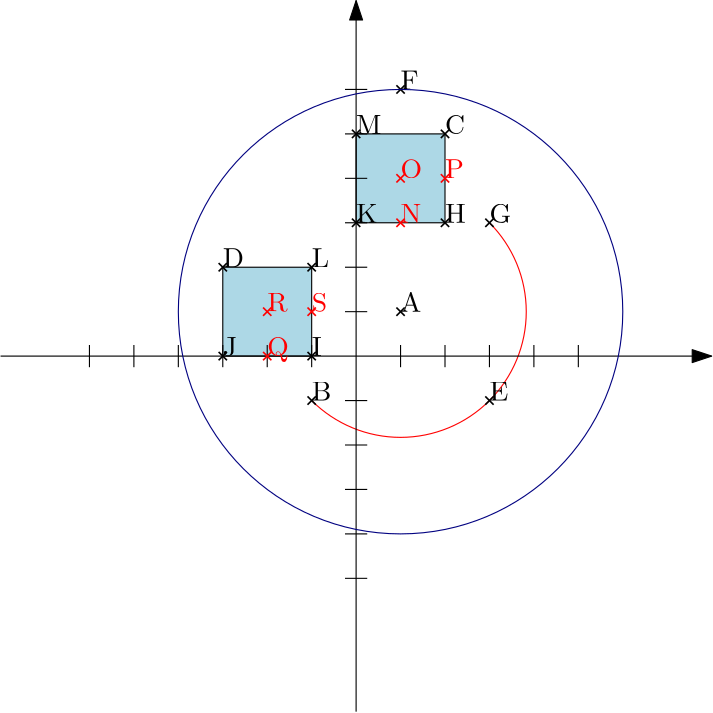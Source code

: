 <?xml version="1.0"?>
<!DOCTYPE ipe SYSTEM "ipe.dtd">
<ipe version="70005" creator="Ipe 7.1.3">
<info created="D:20140416231442" modified="D:20140416231949"/>
<ipestyle name="basic">
<symbol name="arrow/arc(spx)">
<path stroke="sym-stroke" fill="sym-stroke" pen="sym-pen">
0 0 m
-1 0.333 l
-1 -0.333 l
h
</path>
</symbol>
<symbol name="arrow/farc(spx)">
<path stroke="sym-stroke" fill="white" pen="sym-pen">
0 0 m
-1 0.333 l
-1 -0.333 l
h
</path>
</symbol>
<symbol name="mark/circle(sx)" transformations="translations">
<path fill="sym-stroke">
0.6 0 0 0.6 0 0 e
0.4 0 0 0.4 0 0 e
</path>
</symbol>
<symbol name="mark/disk(sx)" transformations="translations">
<path fill="sym-stroke">
0.6 0 0 0.6 0 0 e
</path>
</symbol>
<symbol name="mark/fdisk(sfx)" transformations="translations">
<group>
<path fill="sym-fill">
0.5 0 0 0.5 0 0 e
</path>
<path fill="sym-stroke" fillrule="eofill">
0.6 0 0 0.6 0 0 e
0.4 0 0 0.4 0 0 e
</path>
</group>
</symbol>
<symbol name="mark/box(sx)" transformations="translations">
<path fill="sym-stroke" fillrule="eofill">
-0.6 -0.6 m
0.6 -0.6 l
0.6 0.6 l
-0.6 0.6 l
h
-0.4 -0.4 m
0.4 -0.4 l
0.4 0.4 l
-0.4 0.4 l
h
</path>
</symbol>
<symbol name="mark/square(sx)" transformations="translations">
<path fill="sym-stroke">
-0.6 -0.6 m
0.6 -0.6 l
0.6 0.6 l
-0.6 0.6 l
h
</path>
</symbol>
<symbol name="mark/fsquare(sfx)" transformations="translations">
<group>
<path fill="sym-fill">
-0.5 -0.5 m
0.5 -0.5 l
0.5 0.5 l
-0.5 0.5 l
h
</path>
<path fill="sym-stroke" fillrule="eofill">
-0.6 -0.6 m
0.6 -0.6 l
0.6 0.6 l
-0.6 0.6 l
h
-0.4 -0.4 m
0.4 -0.4 l
0.4 0.4 l
-0.4 0.4 l
h
</path>
</group>
</symbol>
<symbol name="mark/cross(sx)" transformations="translations">
<group>
<path fill="sym-stroke">
-0.43 -0.57 m
0.57 0.43 l
0.43 0.57 l
-0.57 -0.43 l
h
</path>
<path fill="sym-stroke">
-0.43 0.57 m
0.57 -0.43 l
0.43 -0.57 l
-0.57 0.43 l
h
</path>
</group>
</symbol>
<symbol name="arrow/fnormal(spx)">
<path stroke="sym-stroke" fill="white" pen="sym-pen">
0 0 m
-1 0.333 l
-1 -0.333 l
h
</path>
</symbol>
<symbol name="arrow/pointed(spx)">
<path stroke="sym-stroke" fill="sym-stroke" pen="sym-pen">
0 0 m
-1 0.333 l
-0.8 0 l
-1 -0.333 l
h
</path>
</symbol>
<symbol name="arrow/fpointed(spx)">
<path stroke="sym-stroke" fill="white" pen="sym-pen">
0 0 m
-1 0.333 l
-0.8 0 l
-1 -0.333 l
h
</path>
</symbol>
<symbol name="arrow/linear(spx)">
<path stroke="sym-stroke" pen="sym-pen">
-1 0.333 m
0 0 l
-1 -0.333 l
</path>
</symbol>
<symbol name="arrow/fdouble(spx)">
<path stroke="sym-stroke" fill="white" pen="sym-pen">
0 0 m
-1 0.333 l
-1 -0.333 l
h
-1 0 m
-2 0.333 l
-2 -0.333 l
h
</path>
</symbol>
<symbol name="arrow/double(spx)">
<path stroke="sym-stroke" fill="sym-stroke" pen="sym-pen">
0 0 m
-1 0.333 l
-1 -0.333 l
h
-1 0 m
-2 0.333 l
-2 -0.333 l
h
</path>
</symbol>
<pen name="heavier" value="0.8"/>
<pen name="fat" value="1.2"/>
<pen name="ultrafat" value="2"/>
<symbolsize name="large" value="5"/>
<symbolsize name="small" value="2"/>
<symbolsize name="tiny" value="1.1"/>
<arrowsize name="large" value="10"/>
<arrowsize name="small" value="5"/>
<arrowsize name="tiny" value="3"/>
<color name="red" value="1 0 0"/>
<color name="green" value="0 1 0"/>
<color name="blue" value="0 0 1"/>
<color name="yellow" value="1 1 0"/>
<color name="orange" value="1 0.647 0"/>
<color name="gold" value="1 0.843 0"/>
<color name="purple" value="0.627 0.125 0.941"/>
<color name="gray" value="0.745"/>
<color name="brown" value="0.647 0.165 0.165"/>
<color name="navy" value="0 0 0.502"/>
<color name="pink" value="1 0.753 0.796"/>
<color name="seagreen" value="0.18 0.545 0.341"/>
<color name="turquoise" value="0.251 0.878 0.816"/>
<color name="violet" value="0.933 0.51 0.933"/>
<color name="darkblue" value="0 0 0.545"/>
<color name="darkcyan" value="0 0.545 0.545"/>
<color name="darkgray" value="0.663"/>
<color name="darkgreen" value="0 0.392 0"/>
<color name="darkmagenta" value="0.545 0 0.545"/>
<color name="darkorange" value="1 0.549 0"/>
<color name="darkred" value="0.545 0 0"/>
<color name="lightblue" value="0.678 0.847 0.902"/>
<color name="lightcyan" value="0.878 1 1"/>
<color name="lightgray" value="0.827"/>
<color name="lightgreen" value="0.565 0.933 0.565"/>
<color name="lightyellow" value="1 1 0.878"/>
<dashstyle name="dashed" value="[4] 0"/>
<dashstyle name="dotted" value="[1 3] 0"/>
<dashstyle name="dash dotted" value="[4 2 1 2] 0"/>
<dashstyle name="dash dot dotted" value="[4 2 1 2 1 2] 0"/>
<textsize name="large" value="\large"/>
<textsize name="Large" value="\Large"/>
<textsize name="LARGE" value="\LARGE"/>
<textsize name="huge" value="\huge"/>
<textsize name="Huge" value="\Huge"/>
<textsize name="small" value="\small"/>
<textsize name="footnote" value="\footnotesize"/>
<textsize name="tiny" value="\tiny"/>
<textstyle name="center" begin="\begin{center}" end="\end{center}"/>
<textstyle name="itemize" begin="\begin{itemize}" end="\end{itemize}"/>
<textstyle name="item" begin="\begin{itemize}\item{}" end="\end{itemize}"/>
<gridsize name="4 pts" value="4"/>
<gridsize name="8 pts (~3 mm)" value="8"/>
<gridsize name="16 pts (~6 mm)" value="16"/>
<gridsize name="32 pts (~12 mm)" value="32"/>
<gridsize name="10 pts (~3.5 mm)" value="10"/>
<gridsize name="20 pts (~7 mm)" value="20"/>
<gridsize name="14 pts (~5 mm)" value="14"/>
<gridsize name="28 pts (~10 mm)" value="28"/>
<gridsize name="56 pts (~20 mm)" value="56"/>
<anglesize name="90 deg" value="90"/>
<anglesize name="60 deg" value="60"/>
<anglesize name="45 deg" value="45"/>
<anglesize name="30 deg" value="30"/>
<anglesize name="22.5 deg" value="22.5"/>
<tiling name="falling" angle="-60" step="4" width="1"/>
<tiling name="rising" angle="30" step="4" width="1"/>
</ipestyle>
<page>
<layer name="alpha"/>
<view layers="alpha" active="alpha"/>
<path layer="alpha" stroke="red">
176 496 m
45.2548 0 0 45.2548 208 528 240 560 a
</path>
<path stroke="black" fill="lightblue">
144 544 m
176 544 l
176 512 l
144 512 l
144 544 l
</path>
<path stroke="black" fill="lightblue">
192 592 m
224 592 l
224 560 l
192 560 l
192 592 l
</path>
<path stroke="black">
188 592 m
196 592 l
</path>
<path stroke="black">
188 560 m
196 560 l
</path>
<path stroke="black">
144 508 m
144 516 l
</path>
<path stroke="black">
176 508 m
176 516 l
</path>
<path stroke="black" arrow="normal/normal">
64 512 m
320 512 l
</path>
<path stroke="black" arrow="normal/normal">
192 384 m
192 640 l
</path>
<use name="mark/cross(sx)" pos="208 528" size="normal" stroke="black"/>
<text transformations="translations" pos="208 528" stroke="black" type="label" valign="baseline">A</text>
<use name="mark/cross(sx)" pos="176 496" size="normal" stroke="black"/>
<use name="mark/cross(sx)" pos="224 592" size="normal" stroke="black"/>
<use name="mark/cross(sx)" pos="144 544" size="normal" stroke="black"/>
<use name="mark/cross(sx)" pos="240 496" size="normal" stroke="black"/>
<use name="mark/cross(sx)" pos="208 608" size="normal" stroke="black"/>
<use name="mark/cross(sx)" pos="240 560" size="normal" stroke="black"/>
<use name="mark/cross(sx)" pos="224 560" size="normal" stroke="black"/>
<use name="mark/cross(sx)" pos="176 512" size="normal" stroke="black"/>
<use name="mark/cross(sx)" pos="144 512" size="normal" stroke="black"/>
<use name="mark/cross(sx)" pos="192 560" size="normal" stroke="black"/>
<use name="mark/cross(sx)" pos="176 544" size="normal" stroke="black"/>
<use name="mark/cross(sx)" pos="192 592" size="normal" stroke="black"/>
<text transformations="translations" pos="176 496" stroke="black" type="label" valign="baseline">B</text>
<text transformations="translations" pos="224 592" stroke="black" type="label" valign="baseline">C</text>
<text transformations="translations" pos="144 544" stroke="black" type="label" valign="baseline">D</text>
<text transformations="translations" pos="240 496" stroke="black" type="label" valign="baseline">E</text>
<text transformations="translations" pos="208 608" stroke="black" type="label" valign="baseline">F</text>
<text transformations="translations" pos="240 560" stroke="black" type="label" valign="baseline">G</text>
<text transformations="translations" pos="224 560" stroke="black" type="label" valign="baseline">H</text>
<text transformations="translations" pos="176 512" stroke="black" type="label" valign="baseline">I</text>
<text transformations="translations" pos="144 512" stroke="black" type="label" valign="baseline">J</text>
<text transformations="translations" pos="192 560" stroke="black" type="label" valign="baseline">K</text>
<text transformations="translations" pos="176 544" stroke="black" type="label" valign="baseline">L</text>
<text transformations="translations" pos="192 592" stroke="black" type="label" valign="baseline">M</text>
<path stroke="black">
208 508 m
208 516 l
</path>
<path stroke="black">
224 508 m
224 516 l
</path>
<path stroke="black">
240 508 m
240 516 l
</path>
<path stroke="black">
256 508 m
256 516 l
</path>
<path stroke="black">
272 508 m
272 516 l
</path>
<path stroke="black">
160 508 m
160 516 l
</path>
<path stroke="black">
128 508 m
128 516 l
</path>
<path stroke="black">
112 508 m
112 516 l
</path>
<path stroke="black">
96 508 m
96 516 l
</path>
<path stroke="black">
188 496 m
196 496 l
</path>
<path stroke="black">
188 480 m
196 480 l
</path>
<path stroke="black">
188 464 m
196 464 l
</path>
<path stroke="black">
188 448 m
196 448 l
</path>
<path stroke="black">
188 432 m
196 432 l
</path>
<path stroke="black">
188 528 m
196 528 l
</path>
<path stroke="black">
188 544 m
196 544 l
</path>
<path stroke="black">
188 576 m
196 576 l
</path>
<path stroke="black">
188 608 m
196 608 l
</path>
<use name="mark/cross(sx)" pos="208 560" size="normal" stroke="red"/>
<use name="mark/cross(sx)" pos="208 576" size="normal" stroke="red"/>
<use name="mark/cross(sx)" pos="224 576" size="normal" stroke="red"/>
<use name="mark/cross(sx)" pos="160 512" size="normal" stroke="red"/>
<use name="mark/cross(sx)" pos="160 528" size="normal" stroke="red"/>
<use name="mark/cross(sx)" pos="176 528" size="normal" stroke="red"/>
<text transformations="translations" pos="208 560" stroke="red" type="label" valign="baseline">N</text>
<text transformations="translations" pos="208 576" stroke="red" type="label" valign="baseline">O</text>
<text transformations="translations" pos="224 576" stroke="red" type="label" valign="baseline">P</text>
<text transformations="translations" pos="160 512" stroke="red" type="label" valign="baseline">Q</text>
<text transformations="translations" pos="160 528" stroke="red" type="label" valign="baseline">R</text>
<text transformations="translations" pos="176 528" stroke="red" type="label" valign="baseline">S</text>
<path stroke="navy">
80 0 0 80 208 528 e
</path>
</page>
</ipe>

